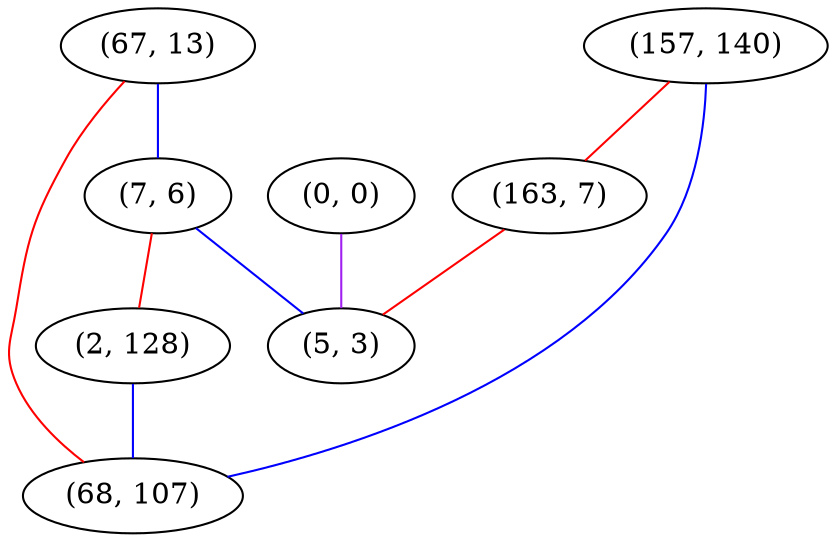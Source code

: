 graph "" {
"(0, 0)";
"(67, 13)";
"(7, 6)";
"(2, 128)";
"(157, 140)";
"(163, 7)";
"(68, 107)";
"(5, 3)";
"(0, 0)" -- "(5, 3)"  [color=purple, key=0, weight=4];
"(67, 13)" -- "(7, 6)"  [color=blue, key=0, weight=3];
"(67, 13)" -- "(68, 107)"  [color=red, key=0, weight=1];
"(7, 6)" -- "(2, 128)"  [color=red, key=0, weight=1];
"(7, 6)" -- "(5, 3)"  [color=blue, key=0, weight=3];
"(2, 128)" -- "(68, 107)"  [color=blue, key=0, weight=3];
"(157, 140)" -- "(163, 7)"  [color=red, key=0, weight=1];
"(157, 140)" -- "(68, 107)"  [color=blue, key=0, weight=3];
"(163, 7)" -- "(5, 3)"  [color=red, key=0, weight=1];
}

